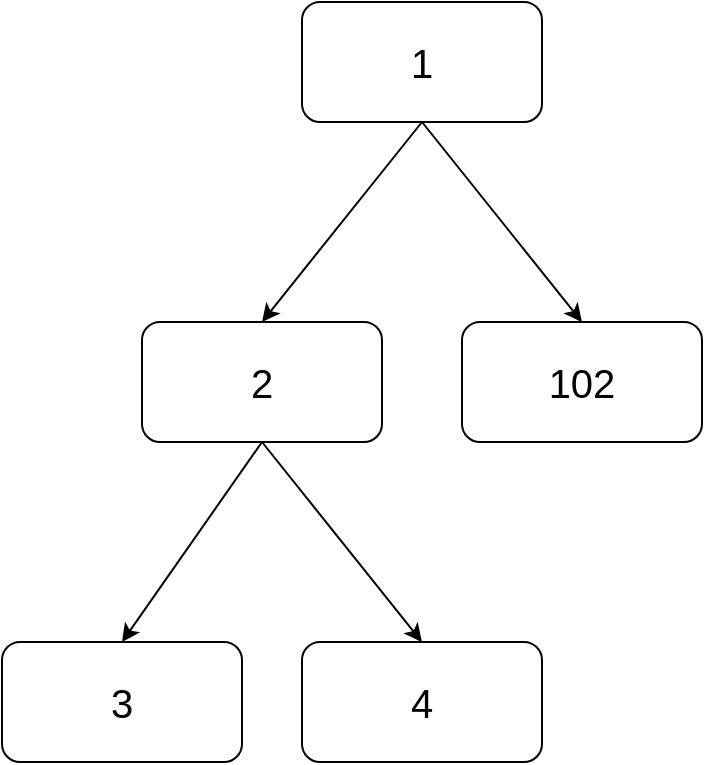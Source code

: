<mxfile version="20.3.3" type="github">
  <diagram id="SK4oLELdaQ1iFBRTrB2V" name="Page-1">
    <mxGraphModel dx="1426" dy="794" grid="1" gridSize="10" guides="1" tooltips="1" connect="1" arrows="1" fold="1" page="1" pageScale="1" pageWidth="850" pageHeight="1100" math="0" shadow="0">
      <root>
        <mxCell id="0" />
        <mxCell id="1" parent="0" />
        <mxCell id="8OGla8dSY7jNT_0wh96D-1" value="&lt;font style=&quot;font-size: 20px;&quot;&gt;1&lt;/font&gt;" style="rounded=1;whiteSpace=wrap;html=1;" vertex="1" parent="1">
          <mxGeometry x="360" y="380" width="120" height="60" as="geometry" />
        </mxCell>
        <mxCell id="8OGla8dSY7jNT_0wh96D-2" value="&lt;font style=&quot;font-size: 20px;&quot;&gt;2&lt;/font&gt;" style="rounded=1;whiteSpace=wrap;html=1;" vertex="1" parent="1">
          <mxGeometry x="280" y="540" width="120" height="60" as="geometry" />
        </mxCell>
        <mxCell id="8OGla8dSY7jNT_0wh96D-3" value="&lt;font style=&quot;font-size: 20px;&quot;&gt;102&lt;/font&gt;" style="rounded=1;whiteSpace=wrap;html=1;" vertex="1" parent="1">
          <mxGeometry x="440" y="540" width="120" height="60" as="geometry" />
        </mxCell>
        <mxCell id="8OGla8dSY7jNT_0wh96D-4" value="" style="endArrow=classic;html=1;rounded=0;fontSize=20;exitX=0.5;exitY=1;exitDx=0;exitDy=0;entryX=0.5;entryY=0;entryDx=0;entryDy=0;" edge="1" parent="1" source="8OGla8dSY7jNT_0wh96D-1" target="8OGla8dSY7jNT_0wh96D-2">
          <mxGeometry width="50" height="50" relative="1" as="geometry">
            <mxPoint x="400" y="430" as="sourcePoint" />
            <mxPoint x="450" y="380" as="targetPoint" />
          </mxGeometry>
        </mxCell>
        <mxCell id="8OGla8dSY7jNT_0wh96D-5" value="" style="endArrow=classic;html=1;rounded=0;fontSize=20;exitX=0.5;exitY=1;exitDx=0;exitDy=0;entryX=0.5;entryY=0;entryDx=0;entryDy=0;" edge="1" parent="1" source="8OGla8dSY7jNT_0wh96D-1" target="8OGla8dSY7jNT_0wh96D-3">
          <mxGeometry width="50" height="50" relative="1" as="geometry">
            <mxPoint x="430" y="450" as="sourcePoint" />
            <mxPoint x="350" y="550" as="targetPoint" />
          </mxGeometry>
        </mxCell>
        <mxCell id="8OGla8dSY7jNT_0wh96D-6" value="&lt;span style=&quot;font-size: 20px;&quot;&gt;3&lt;/span&gt;" style="rounded=1;whiteSpace=wrap;html=1;" vertex="1" parent="1">
          <mxGeometry x="210" y="700" width="120" height="60" as="geometry" />
        </mxCell>
        <mxCell id="8OGla8dSY7jNT_0wh96D-7" value="&lt;span style=&quot;font-size: 20px;&quot;&gt;4&lt;/span&gt;" style="rounded=1;whiteSpace=wrap;html=1;" vertex="1" parent="1">
          <mxGeometry x="360" y="700" width="120" height="60" as="geometry" />
        </mxCell>
        <mxCell id="8OGla8dSY7jNT_0wh96D-11" value="" style="endArrow=classic;html=1;rounded=0;fontSize=20;exitX=0.5;exitY=1;exitDx=0;exitDy=0;entryX=0.5;entryY=0;entryDx=0;entryDy=0;" edge="1" parent="1" source="8OGla8dSY7jNT_0wh96D-2" target="8OGla8dSY7jNT_0wh96D-7">
          <mxGeometry width="50" height="50" relative="1" as="geometry">
            <mxPoint x="430" y="450" as="sourcePoint" />
            <mxPoint x="350" y="550" as="targetPoint" />
          </mxGeometry>
        </mxCell>
        <mxCell id="8OGla8dSY7jNT_0wh96D-12" value="" style="endArrow=classic;html=1;rounded=0;fontSize=20;exitX=0.5;exitY=1;exitDx=0;exitDy=0;entryX=0.5;entryY=0;entryDx=0;entryDy=0;" edge="1" parent="1" source="8OGla8dSY7jNT_0wh96D-2" target="8OGla8dSY7jNT_0wh96D-6">
          <mxGeometry width="50" height="50" relative="1" as="geometry">
            <mxPoint x="350" y="610" as="sourcePoint" />
            <mxPoint x="430" y="710" as="targetPoint" />
          </mxGeometry>
        </mxCell>
      </root>
    </mxGraphModel>
  </diagram>
</mxfile>
